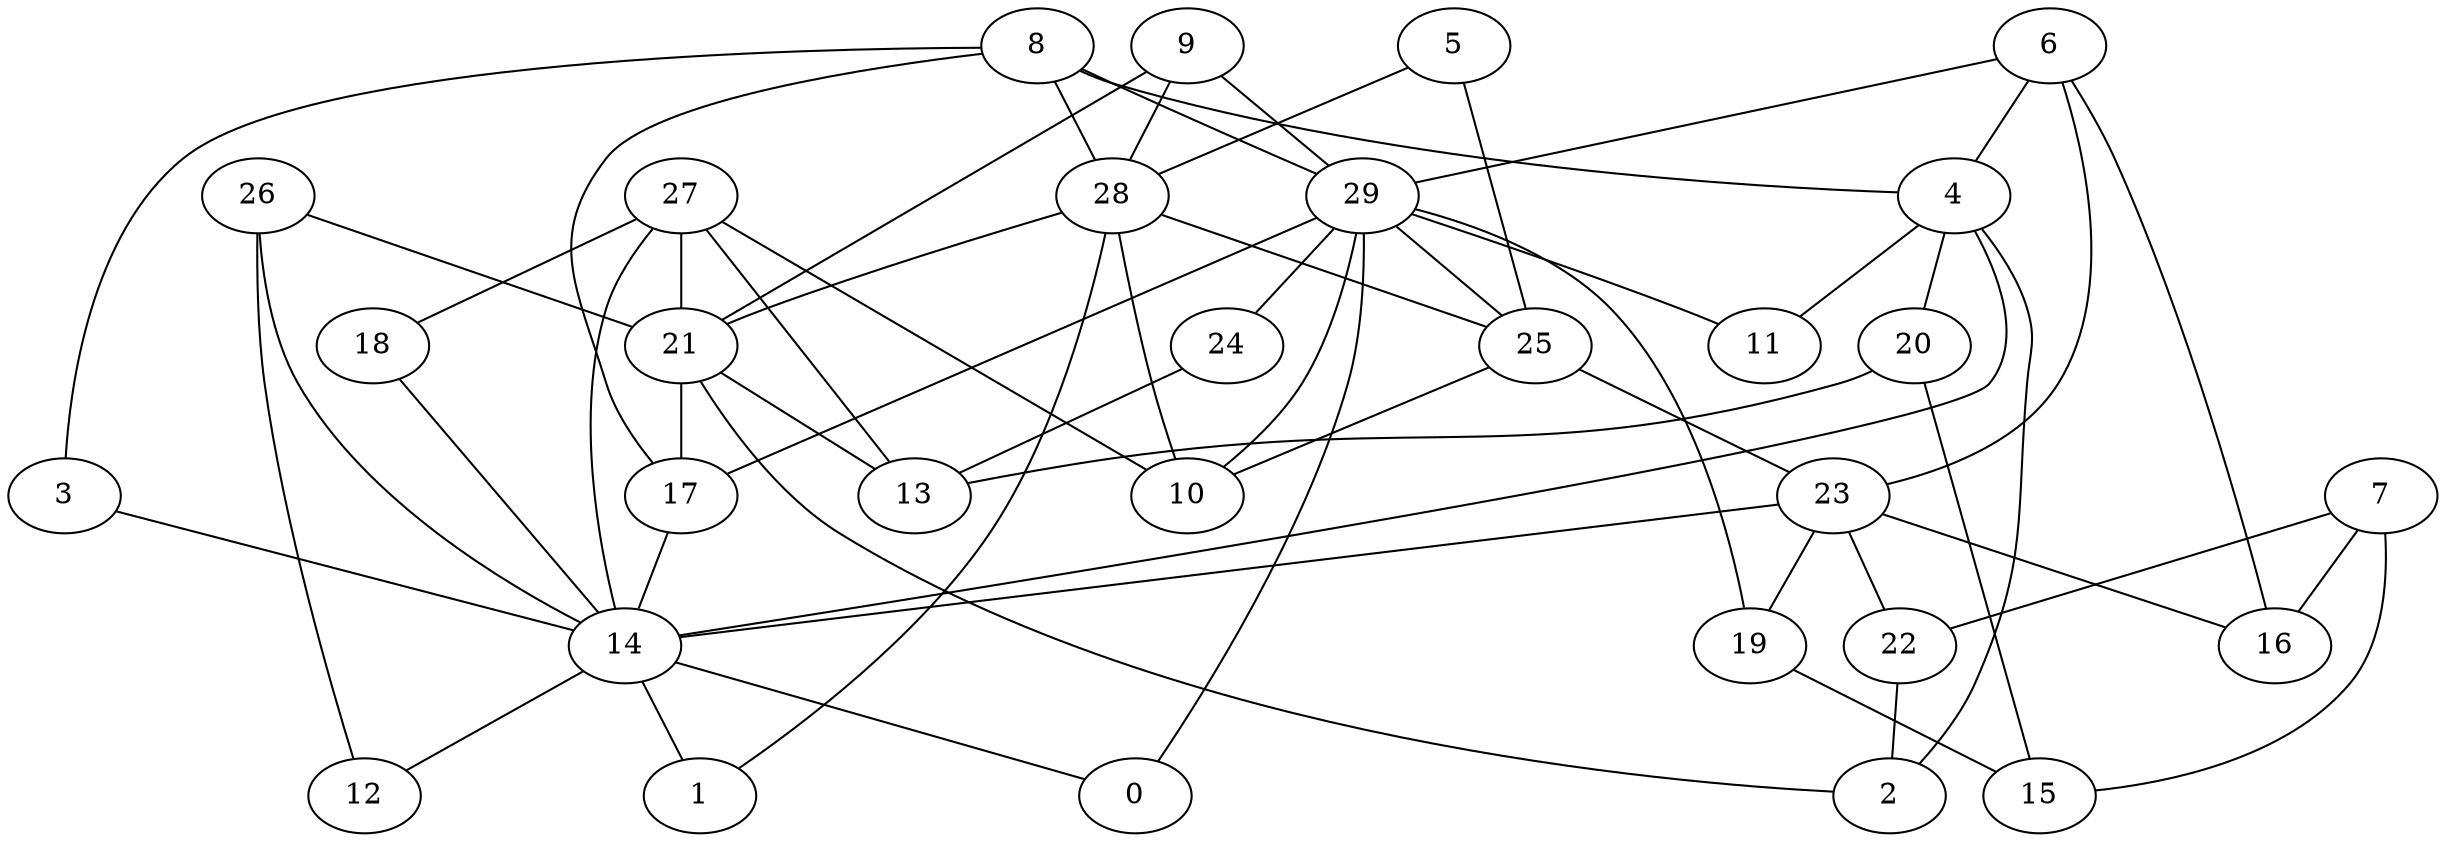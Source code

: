 digraph GG_graph {

subgraph G_graph {
edge [color = black]
"5" -> "25" [dir = none]
"5" -> "28" [dir = none]
"29" -> "17" [dir = none]
"29" -> "25" [dir = none]
"29" -> "0" [dir = none]
"29" -> "10" [dir = none]
"29" -> "19" [dir = none]
"29" -> "11" [dir = none]
"29" -> "24" [dir = none]
"22" -> "2" [dir = none]
"9" -> "28" [dir = none]
"9" -> "29" [dir = none]
"9" -> "21" [dir = none]
"4" -> "11" [dir = none]
"4" -> "2" [dir = none]
"4" -> "20" [dir = none]
"4" -> "14" [dir = none]
"18" -> "14" [dir = none]
"14" -> "0" [dir = none]
"14" -> "12" [dir = none]
"14" -> "1" [dir = none]
"26" -> "14" [dir = none]
"26" -> "21" [dir = none]
"26" -> "12" [dir = none]
"23" -> "19" [dir = none]
"23" -> "16" [dir = none]
"23" -> "14" [dir = none]
"23" -> "22" [dir = none]
"21" -> "17" [dir = none]
"21" -> "2" [dir = none]
"21" -> "13" [dir = none]
"20" -> "15" [dir = none]
"20" -> "13" [dir = none]
"24" -> "13" [dir = none]
"17" -> "14" [dir = none]
"28" -> "21" [dir = none]
"28" -> "10" [dir = none]
"28" -> "25" [dir = none]
"28" -> "1" [dir = none]
"6" -> "4" [dir = none]
"6" -> "29" [dir = none]
"6" -> "16" [dir = none]
"6" -> "23" [dir = none]
"3" -> "14" [dir = none]
"8" -> "4" [dir = none]
"8" -> "17" [dir = none]
"8" -> "28" [dir = none]
"8" -> "29" [dir = none]
"8" -> "3" [dir = none]
"27" -> "13" [dir = none]
"27" -> "18" [dir = none]
"27" -> "14" [dir = none]
"27" -> "10" [dir = none]
"7" -> "22" [dir = none]
"7" -> "16" [dir = none]
"7" -> "15" [dir = none]
"25" -> "23" [dir = none]
"25" -> "10" [dir = none]
"27" -> "21" [dir = none]
"19" -> "15" [dir = none]
}

}
